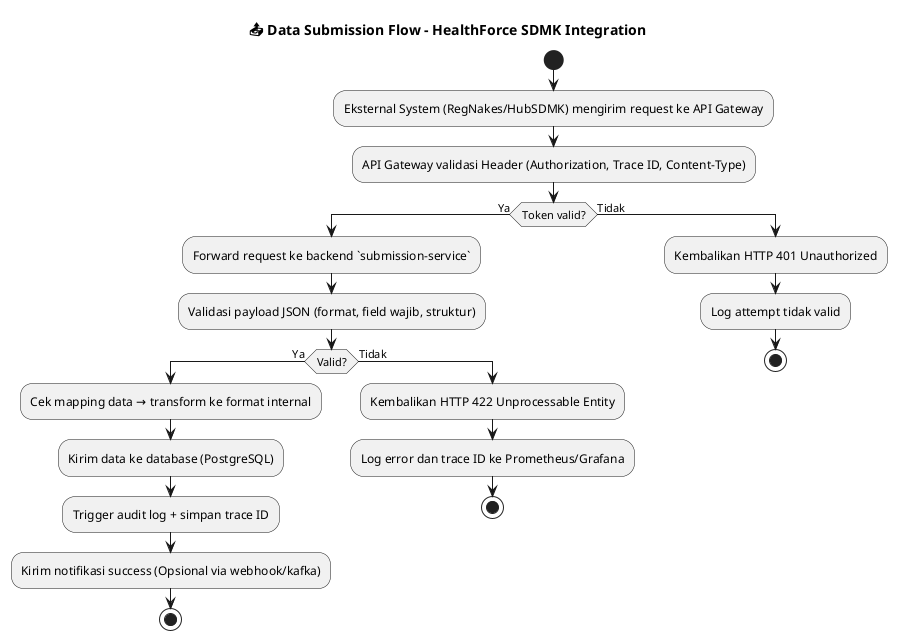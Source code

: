 @startuml data_submission_flow

title 📤 Data Submission Flow - HealthForce SDMK Integration

start

:Eksternal System (RegNakes/HubSDMK) mengirim request ke API Gateway;

:API Gateway validasi Header (Authorization, Trace ID, Content-Type);

if (Token valid?) then (Ya)
  :Forward request ke backend `submission-service`;
  :Validasi payload JSON (format, field wajib, struktur);

  if (Valid?) then (Ya)
    :Cek mapping data → transform ke format internal;
    :Kirim data ke database (PostgreSQL);
    :Trigger audit log + simpan trace ID;
    :Kirim notifikasi success (Opsional via webhook/kafka);
    stop
  else (Tidak)
    :Kembalikan HTTP 422 Unprocessable Entity;
    :Log error dan trace ID ke Prometheus/Grafana;
    stop
  endif

else (Tidak)
  :Kembalikan HTTP 401 Unauthorized;
  :Log attempt tidak valid;
  stop
endif

@enduml
